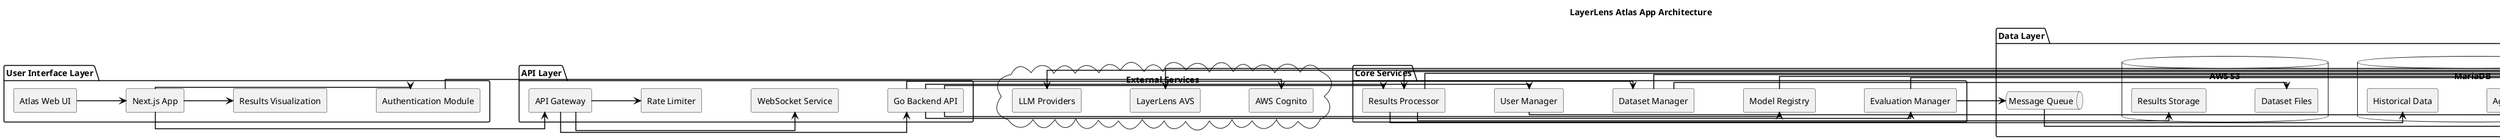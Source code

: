 @startuml
' Use modern PlantUML styling with rectangle component style
skinparam componentStyle rectangle
skinparam backgroundColor white
skinparam linetype ortho
skinparam nodesep 80
skinparam ranksep 100

' Fix arrow styling
skinparam ArrowColor black
skinparam ArrowThickness 1.5
skinparam ArrowFontColor black
skinparam ArrowFontSize 12

title LayerLens Atlas App Architecture

package "User Interface Layer" {
  [Atlas Web UI] as WebUI
  [Next.js App] as NextApp
  [Authentication Module] as Auth
  [Results Visualization] as Viz
}

package "API Layer" {
  [API Gateway] as ApiGw
  [Go Backend API] as GoBackend
  [WebSocket Service] as WebSocket
  [Rate Limiter] as RateLim
}

package "Core Services" {
  [Evaluation Manager] as EvalManager
  [Model Registry] as ModelRegistry
  [Dataset Manager] as DatasetManager
  [User Manager] as UserManager
  [Results Processor] as ResultsProcessor
}

package "Integration Layer" {
  [Evaluation Worker] as Worker
  [Smart Contract Client] as ContractClient
  [Metrics Collector] as MetricsCollector
}

package "Data Layer" {
  database "MongoDB" as MongoDB {
    [Evaluations] as MongoEvals
    [Users] as MongoUsers
    [Datasets] as MongoDsets
  }
  
  database "MariaDB" as MariaDB {
    [Aggregated Metrics] as MetricsDB
    [Historical Data] as HistoryDB
  }
  
  database "AWS S3" as S3 {
    [Results Storage] as ResultsS3
    [Dataset Files] as DatasetsS3
  }
  
  queue "Message Queue" as Queue
}

cloud "External Services" {
  [AWS Cognito] as Cognito
  [LayerLens AVS] as AVS
  [LLM Providers] as LLMs
}

' User interactions
WebUI -> NextApp
NextApp -> Auth
NextApp -> Viz
NextApp -> ApiGw

' API interactions
Auth -> Cognito
ApiGw -> GoBackend
ApiGw -> WebSocket
ApiGw -> RateLim

' Core service connections
GoBackend -> EvalManager
GoBackend -> ModelRegistry
GoBackend -> DatasetManager
GoBackend -> UserManager
GoBackend -> ResultsProcessor

' Data connections
EvalManager -> MongoEvals
ModelRegistry -> MongoEvals
DatasetManager -> MongoDsets
UserManager -> MongoUsers
ResultsProcessor -> MetricsDB
ResultsProcessor -> HistoryDB

' Integration connections
EvalManager -> Queue
Queue -> Worker
Worker -> ContractClient
Worker -> ResultsProcessor
ContractClient -> AVS
MetricsCollector -> LLMs
MetricsCollector -> MetricsDB

' Storage connections
DatasetManager -> DatasetsS3
ResultsProcessor -> ResultsS3

@enduml
